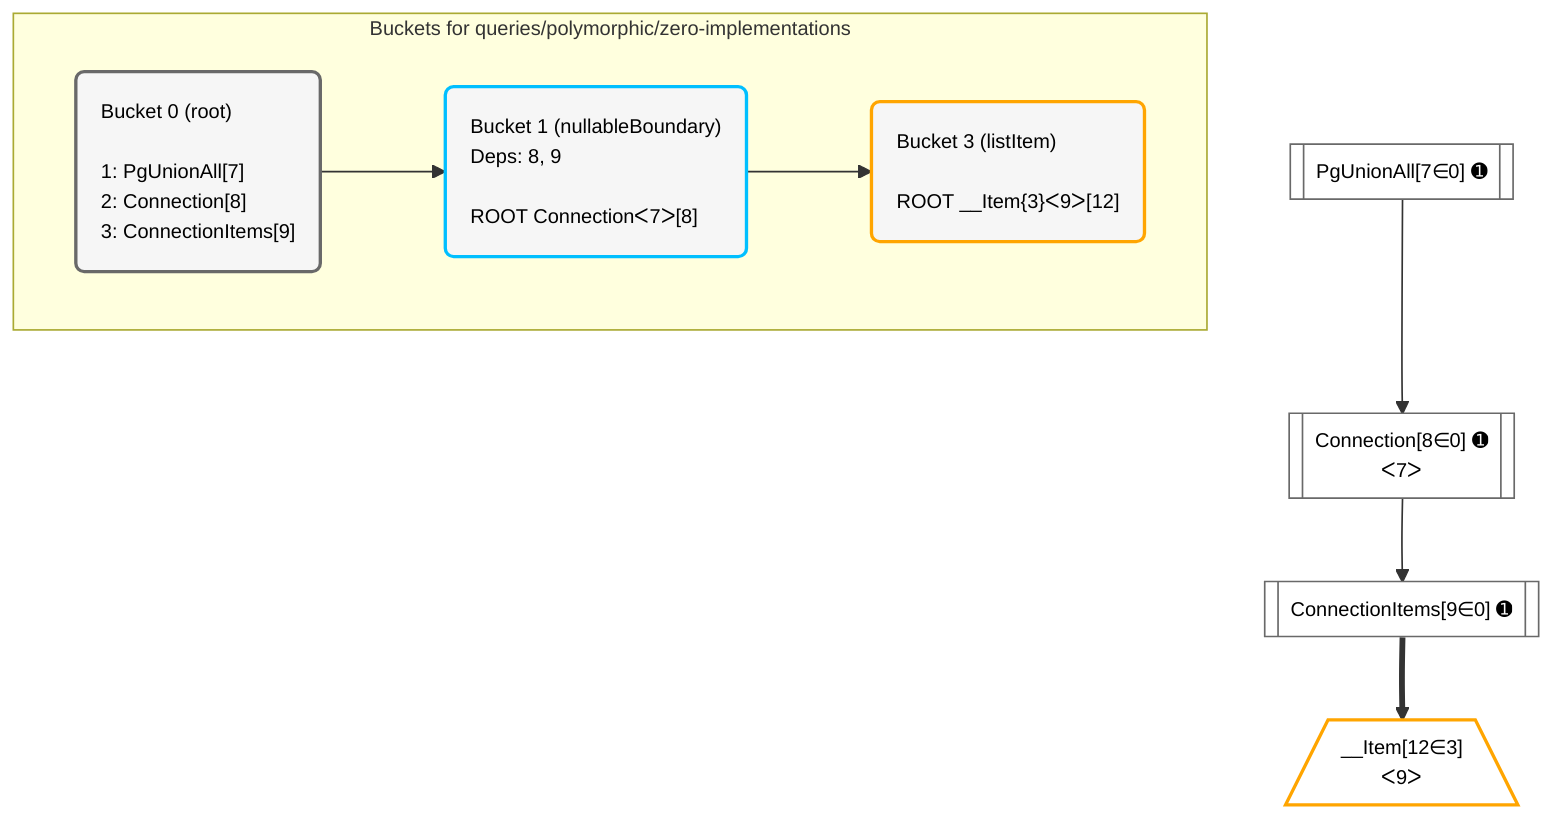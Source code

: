 %%{init: {'themeVariables': { 'fontSize': '12px'}}}%%
graph TD
    classDef path fill:#eee,stroke:#000,color:#000
    classDef plan fill:#fff,stroke-width:1px,color:#000
    classDef itemplan fill:#fff,stroke-width:2px,color:#000
    classDef unbatchedplan fill:#dff,stroke-width:1px,color:#000
    classDef sideeffectplan fill:#fcc,stroke-width:2px,color:#000
    classDef bucket fill:#f6f6f6,color:#000,stroke-width:2px,text-align:left

    subgraph "Buckets for queries/polymorphic/zero-implementations"
    Bucket0("Bucket 0 (root)<br /><br />1: PgUnionAll[7]<br />2: Connection[8]<br />3: ConnectionItems[9]"):::bucket
    Bucket1("Bucket 1 (nullableBoundary)<br />Deps: 8, 9<br /><br />ROOT Connectionᐸ7ᐳ[8]"):::bucket
    Bucket3("Bucket 3 (listItem)<br /><br />ROOT __Item{3}ᐸ9ᐳ[12]"):::bucket
    end
    Bucket0 --> Bucket1
    Bucket1 --> Bucket3

    %% plan dependencies
    Connection8[["Connection[8∈0] ➊<br />ᐸ7ᐳ"]]:::plan
    PgUnionAll7[["PgUnionAll[7∈0] ➊"]]:::plan
    PgUnionAll7 --> Connection8
    ConnectionItems9[["ConnectionItems[9∈0] ➊"]]:::plan
    Connection8 --> ConnectionItems9
    __Item12[/"__Item[12∈3]<br />ᐸ9ᐳ"\]:::itemplan
    ConnectionItems9 ==> __Item12

    %% define steps
    classDef bucket0 stroke:#696969
    class Bucket0,PgUnionAll7,Connection8,ConnectionItems9 bucket0
    classDef bucket1 stroke:#00bfff
    class Bucket1 bucket1
    classDef bucket3 stroke:#ffa500
    class Bucket3,__Item12 bucket3